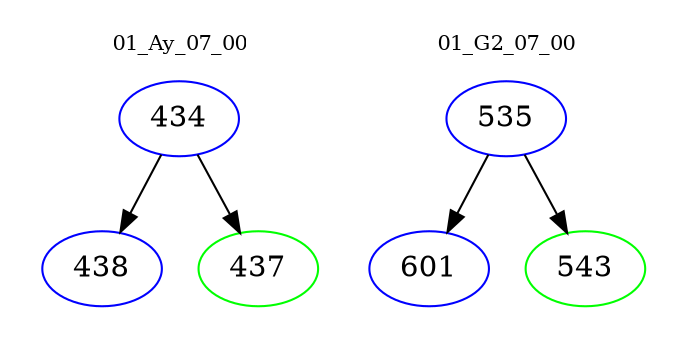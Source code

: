 digraph{
subgraph cluster_0 {
color = white
label = "01_Ay_07_00";
fontsize=10;
T0_434 [label="434", color="blue"]
T0_434 -> T0_438 [color="black"]
T0_438 [label="438", color="blue"]
T0_434 -> T0_437 [color="black"]
T0_437 [label="437", color="green"]
}
subgraph cluster_1 {
color = white
label = "01_G2_07_00";
fontsize=10;
T1_535 [label="535", color="blue"]
T1_535 -> T1_601 [color="black"]
T1_601 [label="601", color="blue"]
T1_535 -> T1_543 [color="black"]
T1_543 [label="543", color="green"]
}
}
